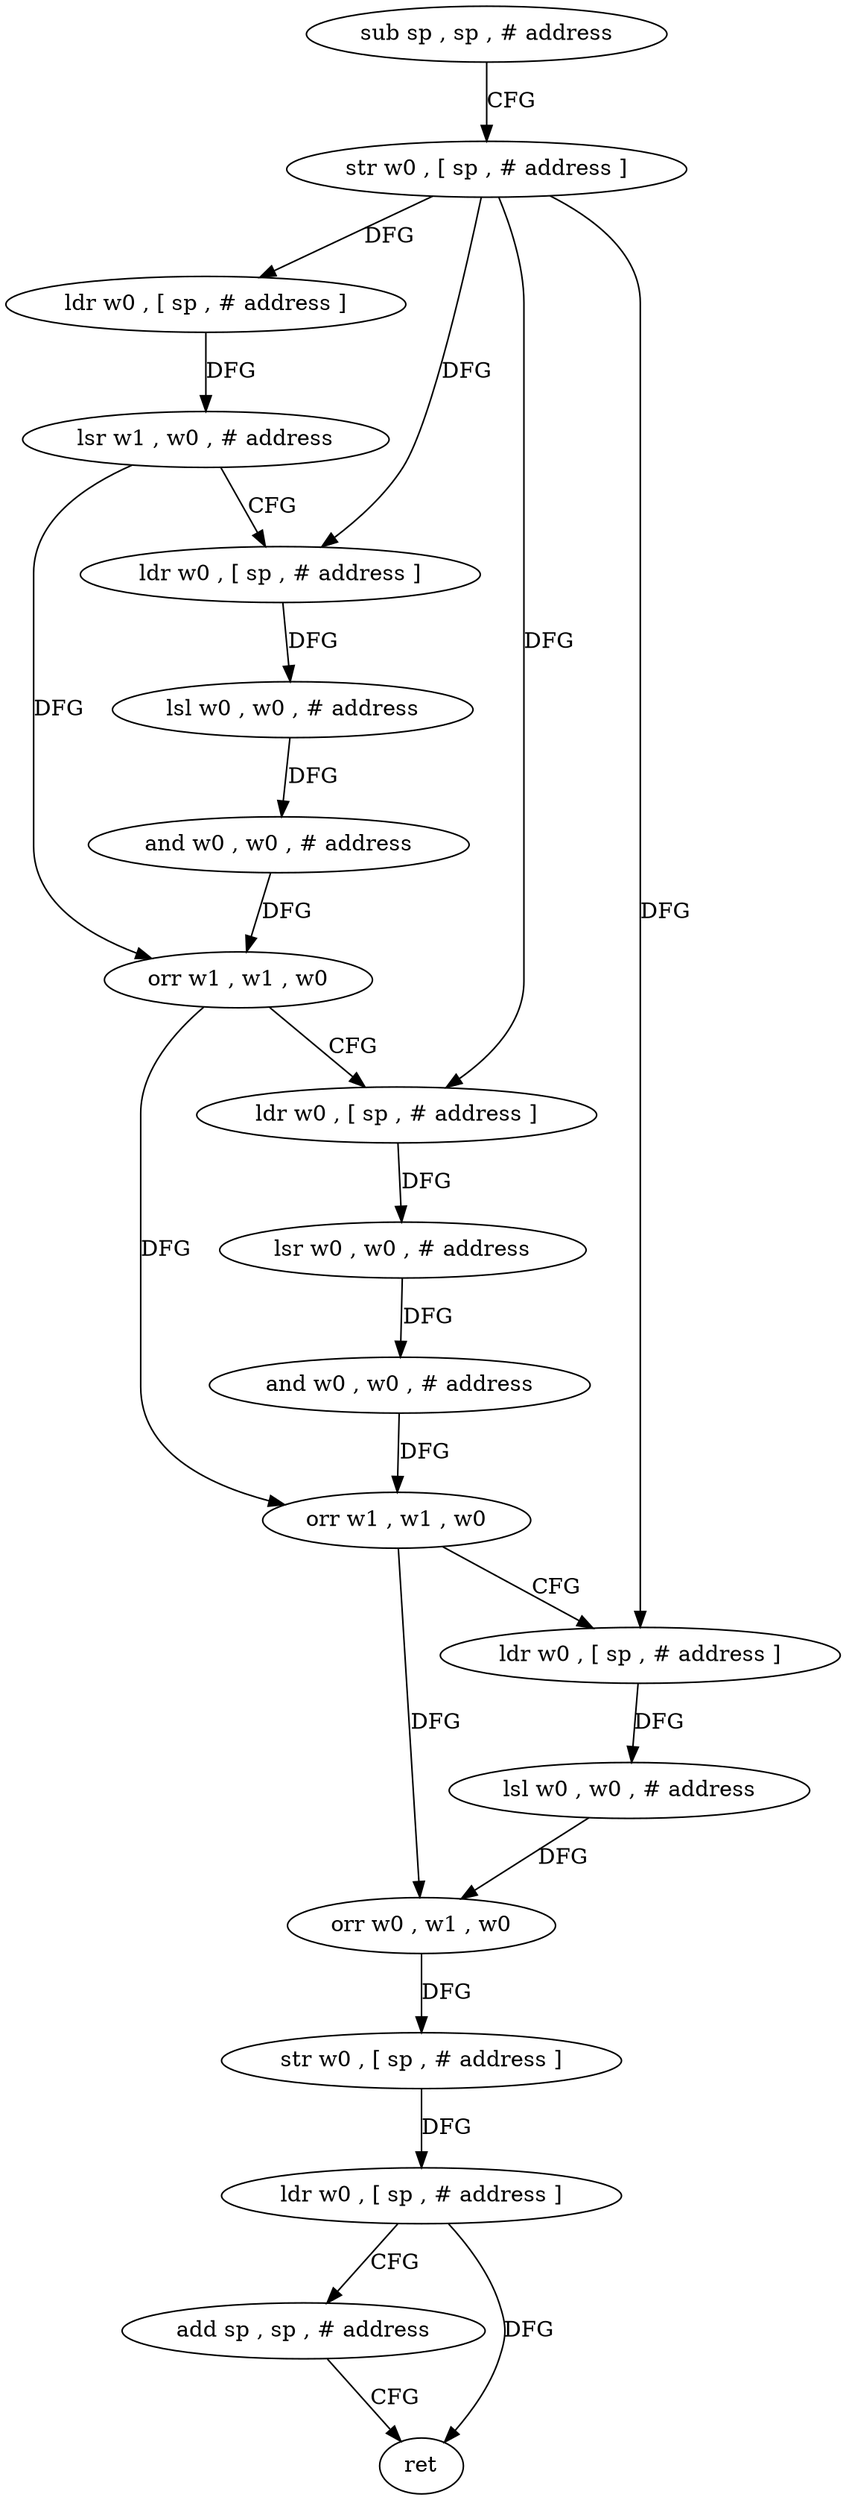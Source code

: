 digraph "func" {
"87804" [label = "sub sp , sp , # address" ]
"87808" [label = "str w0 , [ sp , # address ]" ]
"87812" [label = "ldr w0 , [ sp , # address ]" ]
"87816" [label = "lsr w1 , w0 , # address" ]
"87820" [label = "ldr w0 , [ sp , # address ]" ]
"87824" [label = "lsl w0 , w0 , # address" ]
"87828" [label = "and w0 , w0 , # address" ]
"87832" [label = "orr w1 , w1 , w0" ]
"87836" [label = "ldr w0 , [ sp , # address ]" ]
"87840" [label = "lsr w0 , w0 , # address" ]
"87844" [label = "and w0 , w0 , # address" ]
"87848" [label = "orr w1 , w1 , w0" ]
"87852" [label = "ldr w0 , [ sp , # address ]" ]
"87856" [label = "lsl w0 , w0 , # address" ]
"87860" [label = "orr w0 , w1 , w0" ]
"87864" [label = "str w0 , [ sp , # address ]" ]
"87868" [label = "ldr w0 , [ sp , # address ]" ]
"87872" [label = "add sp , sp , # address" ]
"87876" [label = "ret" ]
"87804" -> "87808" [ label = "CFG" ]
"87808" -> "87812" [ label = "DFG" ]
"87808" -> "87820" [ label = "DFG" ]
"87808" -> "87836" [ label = "DFG" ]
"87808" -> "87852" [ label = "DFG" ]
"87812" -> "87816" [ label = "DFG" ]
"87816" -> "87820" [ label = "CFG" ]
"87816" -> "87832" [ label = "DFG" ]
"87820" -> "87824" [ label = "DFG" ]
"87824" -> "87828" [ label = "DFG" ]
"87828" -> "87832" [ label = "DFG" ]
"87832" -> "87836" [ label = "CFG" ]
"87832" -> "87848" [ label = "DFG" ]
"87836" -> "87840" [ label = "DFG" ]
"87840" -> "87844" [ label = "DFG" ]
"87844" -> "87848" [ label = "DFG" ]
"87848" -> "87852" [ label = "CFG" ]
"87848" -> "87860" [ label = "DFG" ]
"87852" -> "87856" [ label = "DFG" ]
"87856" -> "87860" [ label = "DFG" ]
"87860" -> "87864" [ label = "DFG" ]
"87864" -> "87868" [ label = "DFG" ]
"87868" -> "87872" [ label = "CFG" ]
"87868" -> "87876" [ label = "DFG" ]
"87872" -> "87876" [ label = "CFG" ]
}
